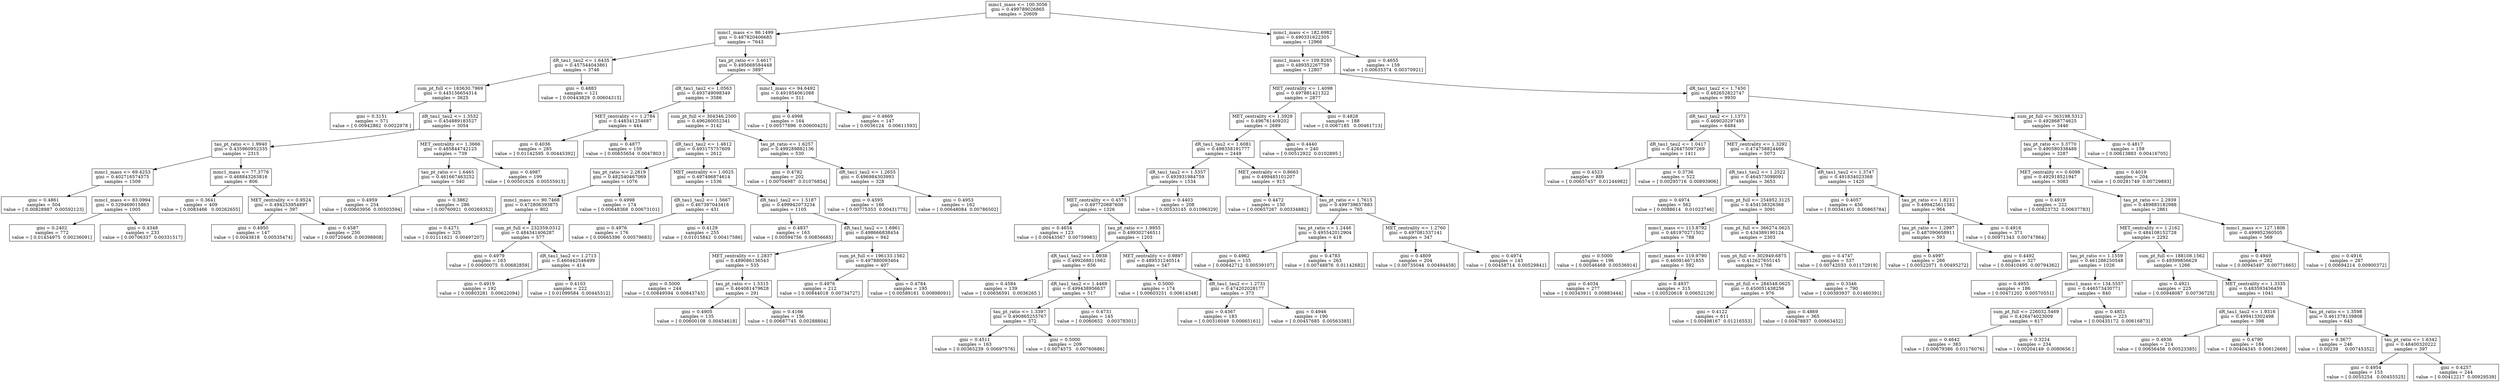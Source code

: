 digraph Tree {
0 [label="mmc1_mass <= 100.3056\ngini = 0.499789026865\nsamples = 20609", shape="box"] ;
1 [label="mmc1_mass <= 86.1499\ngini = 0.487820406685\nsamples = 7643", shape="box"] ;
0 -> 1 ;
2 [label="dR_tau1_tau2 <= 1.6435\ngini = 0.457544043861\nsamples = 3746", shape="box"] ;
1 -> 2 ;
3 [label="sum_pt_full <= 183630.7969\ngini = 0.445156654314\nsamples = 3625", shape="box"] ;
2 -> 3 ;
4 [label="gini = 0.3151\nsamples = 571\nvalue = [ 0.00942862  0.0022978 ]", shape="box"] ;
3 -> 4 ;
5 [label="dR_tau1_tau2 <= 1.3532\ngini = 0.454889183527\nsamples = 3054", shape="box"] ;
3 -> 5 ;
6 [label="tau_pt_ratio <= 1.9940\ngini = 0.435960952335\nsamples = 2315", shape="box"] ;
5 -> 6 ;
7 [label="mmc1_mass <= 69.4253\ngini = 0.402716574575\nsamples = 1509", shape="box"] ;
6 -> 7 ;
8 [label="gini = 0.4861\nsamples = 504\nvalue = [ 0.00828987  0.00592123]", shape="box"] ;
7 -> 8 ;
9 [label="mmc1_mass <= 83.0994\ngini = 0.329469015863\nsamples = 1005", shape="box"] ;
7 -> 9 ;
10 [label="gini = 0.2402\nsamples = 772\nvalue = [ 0.01454975  0.00236091]", shape="box"] ;
9 -> 10 ;
11 [label="gini = 0.4348\nsamples = 233\nvalue = [ 0.00706337  0.00331517]", shape="box"] ;
9 -> 11 ;
12 [label="mmc1_mass <= 77.3776\ngini = 0.468843263816\nsamples = 806", shape="box"] ;
6 -> 12 ;
13 [label="gini = 0.3641\nsamples = 409\nvalue = [ 0.0083466   0.00262655]", shape="box"] ;
12 -> 13 ;
14 [label="MET_centrality <= 0.9524\ngini = 0.494253954897\nsamples = 397", shape="box"] ;
12 -> 14 ;
15 [label="gini = 0.4950\nsamples = 147\nvalue = [ 0.0043818   0.00535474]", shape="box"] ;
14 -> 15 ;
16 [label="gini = 0.4587\nsamples = 250\nvalue = [ 0.00720466  0.00398808]", shape="box"] ;
14 -> 16 ;
17 [label="MET_centrality <= 1.3666\ngini = 0.485844742125\nsamples = 739", shape="box"] ;
5 -> 17 ;
18 [label="tau_pt_ratio <= 1.6465\ngini = 0.461667463252\nsamples = 540", shape="box"] ;
17 -> 18 ;
19 [label="gini = 0.4959\nsamples = 254\nvalue = [ 0.00603956  0.00503594]", shape="box"] ;
18 -> 19 ;
20 [label="gini = 0.3862\nsamples = 286\nvalue = [ 0.00760921  0.00269352]", shape="box"] ;
18 -> 20 ;
21 [label="gini = 0.4987\nsamples = 199\nvalue = [ 0.00501626  0.00555913]", shape="box"] ;
17 -> 21 ;
22 [label="gini = 0.4883\nsamples = 121\nvalue = [ 0.00443829  0.00604315]", shape="box"] ;
2 -> 22 ;
23 [label="tau_pt_ratio <= 3.4617\ngini = 0.495668584448\nsamples = 3897", shape="box"] ;
1 -> 23 ;
24 [label="dR_tau1_tau2 <= 1.0563\ngini = 0.493749098349\nsamples = 3586", shape="box"] ;
23 -> 24 ;
25 [label="MET_centrality <= 1.2784\ngini = 0.448341254687\nsamples = 444", shape="box"] ;
24 -> 25 ;
26 [label="gini = 0.4036\nsamples = 285\nvalue = [ 0.01142595  0.00445392]", shape="box"] ;
25 -> 26 ;
27 [label="gini = 0.4877\nsamples = 159\nvalue = [ 0.00655654  0.0047803 ]", shape="box"] ;
25 -> 27 ;
28 [label="sum_pt_full <= 304346.2500\ngini = 0.496260052341\nsamples = 3142", shape="box"] ;
24 -> 28 ;
29 [label="dR_tau1_tau2 <= 1.4612\ngini = 0.493175757609\nsamples = 2612", shape="box"] ;
28 -> 29 ;
30 [label="tau_pt_ratio <= 2.2819\ngini = 0.482540467069\nsamples = 1076", shape="box"] ;
29 -> 30 ;
31 [label="mmc1_mass <= 90.7468\ngini = 0.472806393875\nsamples = 902", shape="box"] ;
30 -> 31 ;
32 [label="gini = 0.4271\nsamples = 325\nvalue = [ 0.01111621  0.00497207]", shape="box"] ;
31 -> 32 ;
33 [label="sum_pt_full <= 232359.0312\ngini = 0.484341406287\nsamples = 577", shape="box"] ;
31 -> 33 ;
34 [label="gini = 0.4979\nsamples = 163\nvalue = [ 0.00600075  0.00682859]", shape="box"] ;
33 -> 34 ;
35 [label="dR_tau1_tau2 <= 1.2713\ngini = 0.460442546499\nsamples = 414", shape="box"] ;
33 -> 35 ;
36 [label="gini = 0.4919\nsamples = 192\nvalue = [ 0.00803281  0.00622094]", shape="box"] ;
35 -> 36 ;
37 [label="gini = 0.4103\nsamples = 222\nvalue = [ 0.01099584  0.00445312]", shape="box"] ;
35 -> 37 ;
38 [label="gini = 0.4998\nsamples = 174\nvalue = [ 0.00648368  0.00673101]", shape="box"] ;
30 -> 38 ;
39 [label="MET_centrality <= 1.0025\ngini = 0.497496874614\nsamples = 1536", shape="box"] ;
29 -> 39 ;
40 [label="dR_tau1_tau2 <= 1.5667\ngini = 0.467397043416\nsamples = 431", shape="box"] ;
39 -> 40 ;
41 [label="gini = 0.4976\nsamples = 176\nvalue = [ 0.00665396  0.00579683]", shape="box"] ;
40 -> 41 ;
42 [label="gini = 0.4129\nsamples = 255\nvalue = [ 0.01015842  0.00417586]", shape="box"] ;
40 -> 42 ;
43 [label="dR_tau1_tau2 <= 1.5187\ngini = 0.499942073234\nsamples = 1105", shape="box"] ;
39 -> 43 ;
44 [label="gini = 0.4837\nsamples = 163\nvalue = [ 0.00594756  0.00856685]", shape="box"] ;
43 -> 44 ;
45 [label="dR_tau1_tau2 <= 1.6961\ngini = 0.498666838454\nsamples = 942", shape="box"] ;
43 -> 45 ;
46 [label="MET_centrality <= 1.2837\ngini = 0.489086136543\nsamples = 535", shape="box"] ;
45 -> 46 ;
47 [label="gini = 0.5000\nsamples = 244\nvalue = [ 0.00849594  0.00843743]", shape="box"] ;
46 -> 47 ;
48 [label="tau_pt_ratio <= 1.5315\ngini = 0.464081479628\nsamples = 291", shape="box"] ;
46 -> 48 ;
49 [label="gini = 0.4905\nsamples = 135\nvalue = [ 0.00600108  0.00454618]", shape="box"] ;
48 -> 49 ;
50 [label="gini = 0.4166\nsamples = 156\nvalue = [ 0.00687745  0.00288804]", shape="box"] ;
48 -> 50 ;
51 [label="sum_pt_full <= 196133.1562\ngini = 0.497880093464\nsamples = 407", shape="box"] ;
45 -> 51 ;
52 [label="gini = 0.4976\nsamples = 212\nvalue = [ 0.00844018  0.00734727]", shape="box"] ;
51 -> 52 ;
53 [label="gini = 0.4784\nsamples = 195\nvalue = [ 0.00589161  0.00898091]", shape="box"] ;
51 -> 53 ;
54 [label="tau_pt_ratio <= 1.6257\ngini = 0.499289882136\nsamples = 530", shape="box"] ;
28 -> 54 ;
55 [label="gini = 0.4782\nsamples = 202\nvalue = [ 0.00704987  0.01076854]", shape="box"] ;
54 -> 55 ;
56 [label="dR_tau1_tau2 <= 1.2655\ngini = 0.496984303993\nsamples = 328", shape="box"] ;
54 -> 56 ;
57 [label="gini = 0.4595\nsamples = 166\nvalue = [ 0.00775353  0.00431775]", shape="box"] ;
56 -> 57 ;
58 [label="gini = 0.4953\nsamples = 162\nvalue = [ 0.00648084  0.00786502]", shape="box"] ;
56 -> 58 ;
59 [label="mmc1_mass <= 94.6492\ngini = 0.491954061088\nsamples = 311", shape="box"] ;
23 -> 59 ;
60 [label="gini = 0.4998\nsamples = 164\nvalue = [ 0.00577896  0.00600425]", shape="box"] ;
59 -> 60 ;
61 [label="gini = 0.4669\nsamples = 147\nvalue = [ 0.0036124   0.00611593]", shape="box"] ;
59 -> 61 ;
62 [label="mmc1_mass <= 182.6982\ngini = 0.490331622305\nsamples = 12966", shape="box"] ;
0 -> 62 ;
63 [label="mmc1_mass <= 109.8265\ngini = 0.489352267759\nsamples = 12807", shape="box"] ;
62 -> 63 ;
64 [label="MET_centrality <= 1.4098\ngini = 0.497881421322\nsamples = 2877", shape="box"] ;
63 -> 64 ;
65 [label="MET_centrality <= 1.3929\ngini = 0.496761409202\nsamples = 2689", shape="box"] ;
64 -> 65 ;
66 [label="dR_tau1_tau2 <= 1.6081\ngini = 0.498358191777\nsamples = 2449", shape="box"] ;
65 -> 66 ;
67 [label="dR_tau1_tau2 <= 1.5357\ngini = 0.493931984759\nsamples = 1534", shape="box"] ;
66 -> 67 ;
68 [label="MET_centrality <= 0.4575\ngini = 0.497720687608\nsamples = 1326", shape="box"] ;
67 -> 68 ;
69 [label="gini = 0.4654\nsamples = 123\nvalue = [ 0.00443567  0.00759983]", shape="box"] ;
68 -> 69 ;
70 [label="tau_pt_ratio <= 1.9955\ngini = 0.499302746511\nsamples = 1203", shape="box"] ;
68 -> 70 ;
71 [label="dR_tau1_tau2 <= 1.0938\ngini = 0.499268811662\nsamples = 656", shape="box"] ;
70 -> 71 ;
72 [label="gini = 0.4584\nsamples = 139\nvalue = [ 0.00656591  0.0036265 ]", shape="box"] ;
71 -> 72 ;
73 [label="dR_tau1_tau2 <= 1.4469\ngini = 0.499438956637\nsamples = 517", shape="box"] ;
71 -> 73 ;
74 [label="tau_pt_ratio <= 1.3397\ngini = 0.490865255767\nsamples = 372", shape="box"] ;
73 -> 74 ;
75 [label="gini = 0.4511\nsamples = 163\nvalue = [ 0.00365239  0.00697576]", shape="box"] ;
74 -> 75 ;
76 [label="gini = 0.5000\nsamples = 209\nvalue = [ 0.0074575   0.00760686]", shape="box"] ;
74 -> 76 ;
77 [label="gini = 0.4731\nsamples = 145\nvalue = [ 0.0060652   0.00378301]", shape="box"] ;
73 -> 77 ;
78 [label="MET_centrality <= 0.9897\ngini = 0.489531240514\nsamples = 547", shape="box"] ;
70 -> 78 ;
79 [label="gini = 0.5000\nsamples = 174\nvalue = [ 0.00603251  0.00614348]", shape="box"] ;
78 -> 79 ;
80 [label="dR_tau1_tau2 <= 1.2731\ngini = 0.474202028177\nsamples = 373", shape="box"] ;
78 -> 80 ;
81 [label="gini = 0.4367\nsamples = 183\nvalue = [ 0.00316049  0.00665161]", shape="box"] ;
80 -> 81 ;
82 [label="gini = 0.4946\nsamples = 190\nvalue = [ 0.00457685  0.00563385]", shape="box"] ;
80 -> 82 ;
83 [label="gini = 0.4403\nsamples = 208\nvalue = [ 0.00533145  0.01096329]", shape="box"] ;
67 -> 83 ;
84 [label="MET_centrality <= 0.8663\ngini = 0.499485101207\nsamples = 915", shape="box"] ;
66 -> 84 ;
85 [label="gini = 0.4472\nsamples = 150\nvalue = [ 0.00657267  0.00334882]", shape="box"] ;
84 -> 85 ;
86 [label="tau_pt_ratio <= 1.7615\ngini = 0.499739657883\nsamples = 765", shape="box"] ;
84 -> 86 ;
87 [label="tau_pt_ratio <= 1.2446\ngini = 0.495542012904\nsamples = 418", shape="box"] ;
86 -> 87 ;
88 [label="gini = 0.4962\nsamples = 155\nvalue = [ 0.00642712  0.00539107]", shape="box"] ;
87 -> 88 ;
89 [label="gini = 0.4783\nsamples = 263\nvalue = [ 0.00748876  0.01142682]", shape="box"] ;
87 -> 89 ;
90 [label="MET_centrality <= 1.2760\ngini = 0.497081537141\nsamples = 347", shape="box"] ;
86 -> 90 ;
91 [label="gini = 0.4809\nsamples = 204\nvalue = [ 0.00735044  0.00494458]", shape="box"] ;
90 -> 91 ;
92 [label="gini = 0.4974\nsamples = 143\nvalue = [ 0.00458714  0.00529841]", shape="box"] ;
90 -> 92 ;
93 [label="gini = 0.4440\nsamples = 240\nvalue = [ 0.00512922  0.0102895 ]", shape="box"] ;
65 -> 93 ;
94 [label="gini = 0.4828\nsamples = 188\nvalue = [ 0.0067185   0.00461713]", shape="box"] ;
64 -> 94 ;
95 [label="dR_tau1_tau2 <= 1.7450\ngini = 0.482652822747\nsamples = 9930", shape="box"] ;
63 -> 95 ;
96 [label="dR_tau1_tau2 <= 1.1373\ngini = 0.469020297495\nsamples = 6484", shape="box"] ;
95 -> 96 ;
97 [label="dR_tau1_tau2 <= 1.0417\ngini = 0.426475097269\nsamples = 1411", shape="box"] ;
96 -> 97 ;
98 [label="gini = 0.4523\nsamples = 889\nvalue = [ 0.00657457  0.01244982]", shape="box"] ;
97 -> 98 ;
99 [label="gini = 0.3736\nsamples = 522\nvalue = [ 0.00295716  0.00893906]", shape="box"] ;
97 -> 99 ;
100 [label="MET_centrality <= 1.3292\ngini = 0.474758824466\nsamples = 5073", shape="box"] ;
96 -> 100 ;
101 [label="dR_tau1_tau2 <= 1.2522\ngini = 0.464573098091\nsamples = 3653", shape="box"] ;
100 -> 101 ;
102 [label="gini = 0.4974\nsamples = 562\nvalue = [ 0.0088614   0.01023746]", shape="box"] ;
101 -> 102 ;
103 [label="sum_pt_full <= 254952.3125\ngini = 0.454138326368\nsamples = 3091", shape="box"] ;
101 -> 103 ;
104 [label="mmc1_mass <= 113.8792\ngini = 0.481970271502\nsamples = 788", shape="box"] ;
103 -> 104 ;
105 [label="gini = 0.5000\nsamples = 196\nvalue = [ 0.00546468  0.00536914]", shape="box"] ;
104 -> 105 ;
106 [label="mmc1_mass <= 119.9790\ngini = 0.460914671855\nsamples = 592", shape="box"] ;
104 -> 106 ;
107 [label="gini = 0.4034\nsamples = 277\nvalue = [ 0.00343911  0.00883444]", shape="box"] ;
106 -> 107 ;
108 [label="gini = 0.4937\nsamples = 315\nvalue = [ 0.00520618  0.00652129]", shape="box"] ;
106 -> 108 ;
109 [label="sum_pt_full <= 366274.0625\ngini = 0.434389190124\nsamples = 2303", shape="box"] ;
103 -> 109 ;
110 [label="sum_pt_full <= 302949.6875\ngini = 0.412627655145\nsamples = 1766", shape="box"] ;
109 -> 110 ;
111 [label="sum_pt_full <= 284548.0625\ngini = 0.450051438256\nsamples = 976", shape="box"] ;
110 -> 111 ;
112 [label="gini = 0.4122\nsamples = 611\nvalue = [ 0.00498167  0.01216553]", shape="box"] ;
111 -> 112 ;
113 [label="gini = 0.4869\nsamples = 365\nvalue = [ 0.00478837  0.00663452]", shape="box"] ;
111 -> 113 ;
114 [label="gini = 0.3346\nsamples = 790\nvalue = [ 0.00393937  0.01460391]", shape="box"] ;
110 -> 114 ;
115 [label="gini = 0.4747\nsamples = 537\nvalue = [ 0.00742033  0.01172919]", shape="box"] ;
109 -> 115 ;
116 [label="dR_tau1_tau2 <= 1.3747\ngini = 0.491834023368\nsamples = 1420", shape="box"] ;
100 -> 116 ;
117 [label="gini = 0.4057\nsamples = 456\nvalue = [ 0.00341401  0.00865784]", shape="box"] ;
116 -> 117 ;
118 [label="tau_pt_ratio <= 1.8211\ngini = 0.499425611582\nsamples = 964", shape="box"] ;
116 -> 118 ;
119 [label="tau_pt_ratio <= 1.2997\ngini = 0.487090658911\nsamples = 593", shape="box"] ;
118 -> 119 ;
120 [label="gini = 0.4997\nsamples = 266\nvalue = [ 0.00522071  0.00495272]", shape="box"] ;
119 -> 120 ;
121 [label="gini = 0.4492\nsamples = 327\nvalue = [ 0.00410495  0.00794362]", shape="box"] ;
119 -> 121 ;
122 [label="gini = 0.4916\nsamples = 371\nvalue = [ 0.00971343  0.00747864]", shape="box"] ;
118 -> 122 ;
123 [label="sum_pt_full <= 363198.5312\ngini = 0.492868774625\nsamples = 3446", shape="box"] ;
95 -> 123 ;
124 [label="tau_pt_ratio <= 3.3770\ngini = 0.490580338488\nsamples = 3287", shape="box"] ;
123 -> 124 ;
125 [label="MET_centrality <= 0.6098\ngini = 0.492918521947\nsamples = 3083", shape="box"] ;
124 -> 125 ;
126 [label="gini = 0.4919\nsamples = 222\nvalue = [ 0.00823732  0.00637783]", shape="box"] ;
125 -> 126 ;
127 [label="tau_pt_ratio <= 2.2939\ngini = 0.489883182988\nsamples = 2861", shape="box"] ;
125 -> 127 ;
128 [label="MET_centrality <= 1.2162\ngini = 0.484108152728\nsamples = 2292", shape="box"] ;
127 -> 128 ;
129 [label="tau_pt_ratio <= 1.1559\ngini = 0.461286250548\nsamples = 1026", shape="box"] ;
128 -> 129 ;
130 [label="gini = 0.4955\nsamples = 186\nvalue = [ 0.00471202  0.00570551]", shape="box"] ;
129 -> 130 ;
131 [label="mmc1_mass <= 134.5557\ngini = 0.446573430771\nsamples = 840", shape="box"] ;
129 -> 131 ;
132 [label="sum_pt_full <= 226032.5469\ngini = 0.426474023009\nsamples = 617", shape="box"] ;
131 -> 132 ;
133 [label="gini = 0.4642\nsamples = 383\nvalue = [ 0.00679386  0.01176076]", shape="box"] ;
132 -> 133 ;
134 [label="gini = 0.3224\nsamples = 234\nvalue = [ 0.00204149  0.0080656 ]", shape="box"] ;
132 -> 134 ;
135 [label="gini = 0.4851\nsamples = 223\nvalue = [ 0.00435172  0.00616873]", shape="box"] ;
131 -> 135 ;
136 [label="sum_pt_full <= 188108.1562\ngini = 0.49399856629\nsamples = 1266", shape="box"] ;
128 -> 136 ;
137 [label="gini = 0.4921\nsamples = 225\nvalue = [ 0.00948087  0.00736725]", shape="box"] ;
136 -> 137 ;
138 [label="MET_centrality <= 1.3335\ngini = 0.483593456459\nsamples = 1041", shape="box"] ;
136 -> 138 ;
139 [label="dR_tau1_tau2 <= 1.9316\ngini = 0.499413302498\nsamples = 398", shape="box"] ;
138 -> 139 ;
140 [label="gini = 0.4936\nsamples = 214\nvalue = [ 0.00656456  0.00523385]", shape="box"] ;
139 -> 140 ;
141 [label="gini = 0.4790\nsamples = 184\nvalue = [ 0.00404345  0.00612669]", shape="box"] ;
139 -> 141 ;
142 [label="tau_pt_ratio <= 1.3598\ngini = 0.461378139808\nsamples = 643", shape="box"] ;
138 -> 142 ;
143 [label="gini = 0.3677\nsamples = 246\nvalue = [ 0.00239     0.00745352]", shape="box"] ;
142 -> 143 ;
144 [label="tau_pt_ratio <= 1.6342\ngini = 0.48400320222\nsamples = 397", shape="box"] ;
142 -> 144 ;
145 [label="gini = 0.4954\nsamples = 153\nvalue = [ 0.0055254   0.00455525]", shape="box"] ;
144 -> 145 ;
146 [label="gini = 0.4257\nsamples = 244\nvalue = [ 0.00412217  0.00929539]", shape="box"] ;
144 -> 146 ;
147 [label="mmc1_mass <= 127.1806\ngini = 0.499952360505\nsamples = 569", shape="box"] ;
127 -> 147 ;
148 [label="gini = 0.4949\nsamples = 282\nvalue = [ 0.00945497  0.00771665]", shape="box"] ;
147 -> 148 ;
149 [label="gini = 0.4916\nsamples = 287\nvalue = [ 0.00694214  0.00900372]", shape="box"] ;
147 -> 149 ;
150 [label="gini = 0.4019\nsamples = 204\nvalue = [ 0.00281749  0.00729893]", shape="box"] ;
124 -> 150 ;
151 [label="gini = 0.4817\nsamples = 159\nvalue = [ 0.00613883  0.00416705]", shape="box"] ;
123 -> 151 ;
152 [label="gini = 0.4655\nsamples = 159\nvalue = [ 0.00635374  0.00370921]", shape="box"] ;
62 -> 152 ;
}